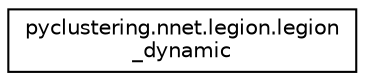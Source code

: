 digraph "Graphical Class Hierarchy"
{
 // INTERACTIVE_SVG=YES
 // LATEX_PDF_SIZE
  edge [fontname="Helvetica",fontsize="10",labelfontname="Helvetica",labelfontsize="10"];
  node [fontname="Helvetica",fontsize="10",shape=record];
  rankdir="LR";
  Node0 [label="pyclustering.nnet.legion.legion\l_dynamic",height=0.2,width=0.4,color="black", fillcolor="white", style="filled",URL="$da/db1/classpyclustering_1_1nnet_1_1legion_1_1legion__dynamic.html",tooltip="Represents output dynamic of LEGION."];
}
